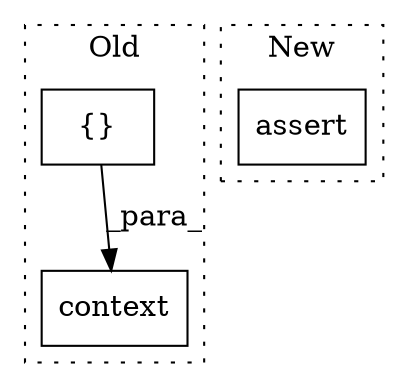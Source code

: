 digraph G {
subgraph cluster0 {
1 [label="context" a="32" s="2379,2412" l="8,1" shape="box"];
3 [label="{}" a="4" s="2396,2411" l="1,1" shape="box"];
label = "Old";
style="dotted";
}
subgraph cluster1 {
2 [label="assert" a="32" s="2791,2859" l="35,1" shape="box"];
label = "New";
style="dotted";
}
3 -> 1 [label="_para_"];
}